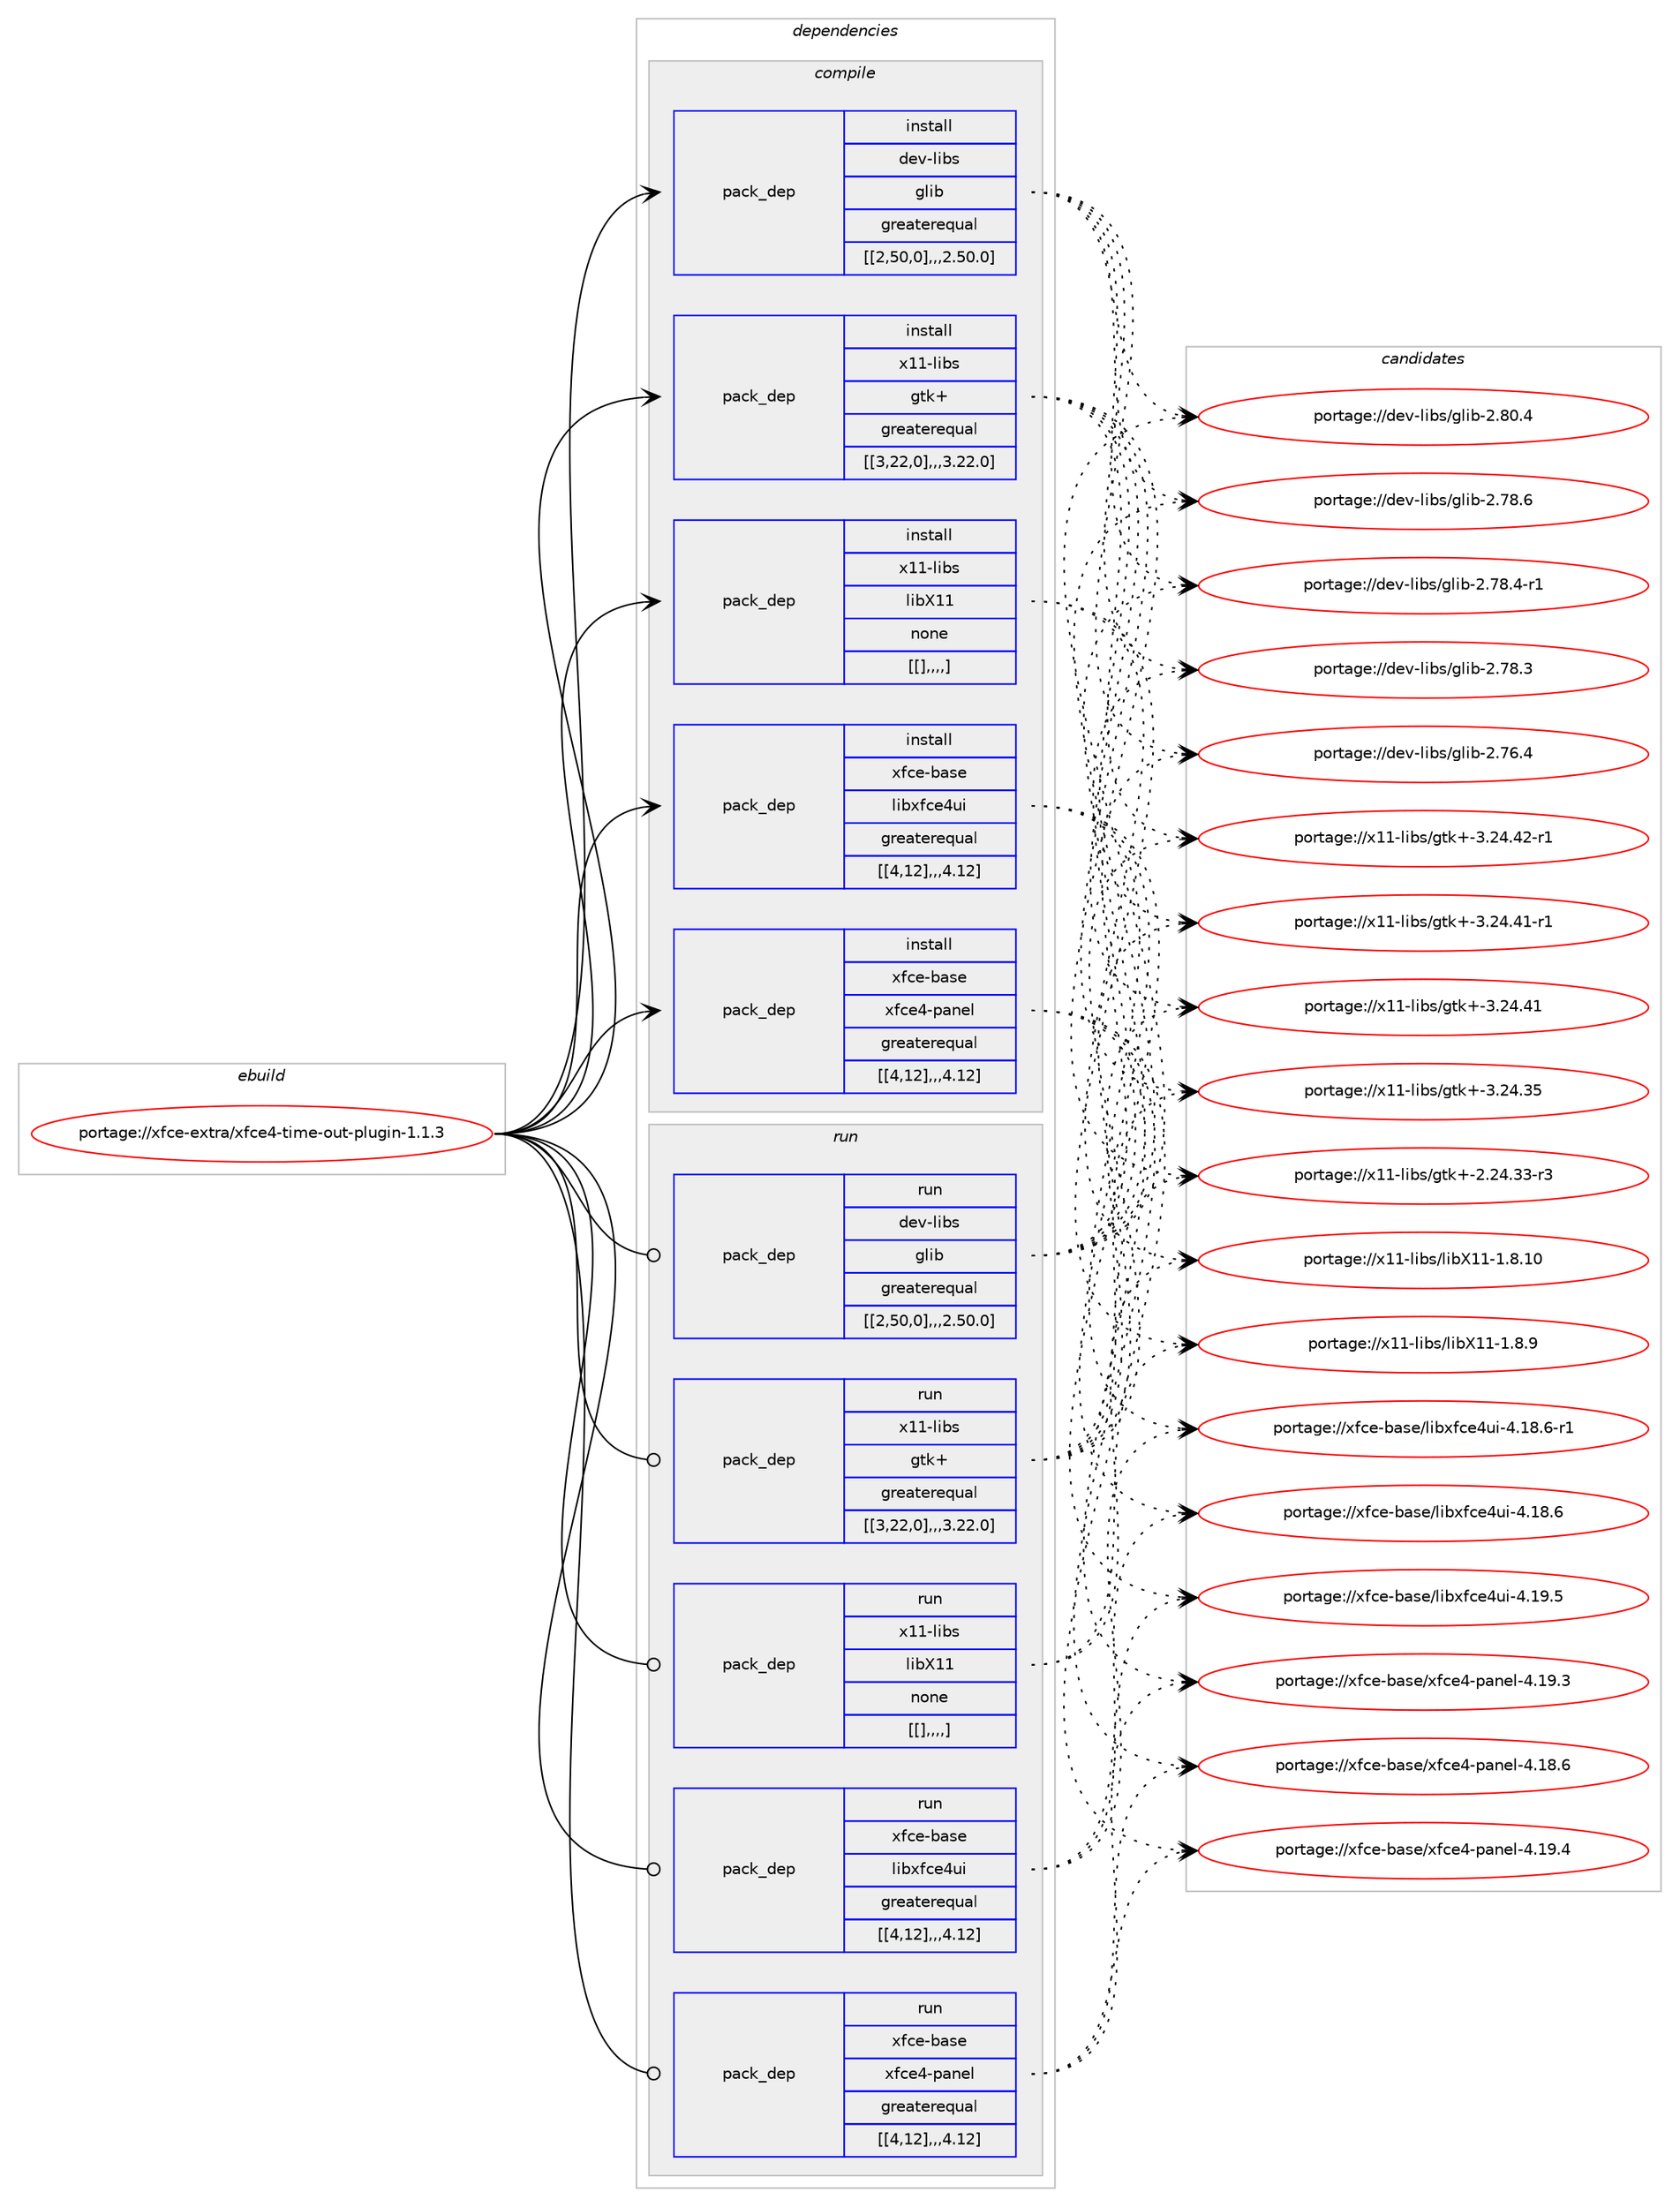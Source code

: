 digraph prolog {

# *************
# Graph options
# *************

newrank=true;
concentrate=true;
compound=true;
graph [rankdir=LR,fontname=Helvetica,fontsize=10,ranksep=1.5];#, ranksep=2.5, nodesep=0.2];
edge  [arrowhead=vee];
node  [fontname=Helvetica,fontsize=10];

# **********
# The ebuild
# **********

subgraph cluster_leftcol {
color=gray;
label=<<i>ebuild</i>>;
id [label="portage://xfce-extra/xfce4-time-out-plugin-1.1.3", color=red, width=4, href="../xfce-extra/xfce4-time-out-plugin-1.1.3.svg"];
}

# ****************
# The dependencies
# ****************

subgraph cluster_midcol {
color=gray;
label=<<i>dependencies</i>>;
subgraph cluster_compile {
fillcolor="#eeeeee";
style=filled;
label=<<i>compile</i>>;
subgraph pack23548 {
dependency36027 [label=<<TABLE BORDER="0" CELLBORDER="1" CELLSPACING="0" CELLPADDING="4" WIDTH="220"><TR><TD ROWSPAN="6" CELLPADDING="30">pack_dep</TD></TR><TR><TD WIDTH="110">install</TD></TR><TR><TD>dev-libs</TD></TR><TR><TD>glib</TD></TR><TR><TD>greaterequal</TD></TR><TR><TD>[[2,50,0],,,2.50.0]</TD></TR></TABLE>>, shape=none, color=blue];
}
id:e -> dependency36027:w [weight=20,style="solid",arrowhead="vee"];
subgraph pack23549 {
dependency36028 [label=<<TABLE BORDER="0" CELLBORDER="1" CELLSPACING="0" CELLPADDING="4" WIDTH="220"><TR><TD ROWSPAN="6" CELLPADDING="30">pack_dep</TD></TR><TR><TD WIDTH="110">install</TD></TR><TR><TD>x11-libs</TD></TR><TR><TD>gtk+</TD></TR><TR><TD>greaterequal</TD></TR><TR><TD>[[3,22,0],,,3.22.0]</TD></TR></TABLE>>, shape=none, color=blue];
}
id:e -> dependency36028:w [weight=20,style="solid",arrowhead="vee"];
subgraph pack23550 {
dependency36029 [label=<<TABLE BORDER="0" CELLBORDER="1" CELLSPACING="0" CELLPADDING="4" WIDTH="220"><TR><TD ROWSPAN="6" CELLPADDING="30">pack_dep</TD></TR><TR><TD WIDTH="110">install</TD></TR><TR><TD>x11-libs</TD></TR><TR><TD>libX11</TD></TR><TR><TD>none</TD></TR><TR><TD>[[],,,,]</TD></TR></TABLE>>, shape=none, color=blue];
}
id:e -> dependency36029:w [weight=20,style="solid",arrowhead="vee"];
subgraph pack23551 {
dependency36030 [label=<<TABLE BORDER="0" CELLBORDER="1" CELLSPACING="0" CELLPADDING="4" WIDTH="220"><TR><TD ROWSPAN="6" CELLPADDING="30">pack_dep</TD></TR><TR><TD WIDTH="110">install</TD></TR><TR><TD>xfce-base</TD></TR><TR><TD>libxfce4ui</TD></TR><TR><TD>greaterequal</TD></TR><TR><TD>[[4,12],,,4.12]</TD></TR></TABLE>>, shape=none, color=blue];
}
id:e -> dependency36030:w [weight=20,style="solid",arrowhead="vee"];
subgraph pack23552 {
dependency36031 [label=<<TABLE BORDER="0" CELLBORDER="1" CELLSPACING="0" CELLPADDING="4" WIDTH="220"><TR><TD ROWSPAN="6" CELLPADDING="30">pack_dep</TD></TR><TR><TD WIDTH="110">install</TD></TR><TR><TD>xfce-base</TD></TR><TR><TD>xfce4-panel</TD></TR><TR><TD>greaterequal</TD></TR><TR><TD>[[4,12],,,4.12]</TD></TR></TABLE>>, shape=none, color=blue];
}
id:e -> dependency36031:w [weight=20,style="solid",arrowhead="vee"];
}
subgraph cluster_compileandrun {
fillcolor="#eeeeee";
style=filled;
label=<<i>compile and run</i>>;
}
subgraph cluster_run {
fillcolor="#eeeeee";
style=filled;
label=<<i>run</i>>;
subgraph pack23553 {
dependency36032 [label=<<TABLE BORDER="0" CELLBORDER="1" CELLSPACING="0" CELLPADDING="4" WIDTH="220"><TR><TD ROWSPAN="6" CELLPADDING="30">pack_dep</TD></TR><TR><TD WIDTH="110">run</TD></TR><TR><TD>dev-libs</TD></TR><TR><TD>glib</TD></TR><TR><TD>greaterequal</TD></TR><TR><TD>[[2,50,0],,,2.50.0]</TD></TR></TABLE>>, shape=none, color=blue];
}
id:e -> dependency36032:w [weight=20,style="solid",arrowhead="odot"];
subgraph pack23554 {
dependency36033 [label=<<TABLE BORDER="0" CELLBORDER="1" CELLSPACING="0" CELLPADDING="4" WIDTH="220"><TR><TD ROWSPAN="6" CELLPADDING="30">pack_dep</TD></TR><TR><TD WIDTH="110">run</TD></TR><TR><TD>x11-libs</TD></TR><TR><TD>gtk+</TD></TR><TR><TD>greaterequal</TD></TR><TR><TD>[[3,22,0],,,3.22.0]</TD></TR></TABLE>>, shape=none, color=blue];
}
id:e -> dependency36033:w [weight=20,style="solid",arrowhead="odot"];
subgraph pack23555 {
dependency36034 [label=<<TABLE BORDER="0" CELLBORDER="1" CELLSPACING="0" CELLPADDING="4" WIDTH="220"><TR><TD ROWSPAN="6" CELLPADDING="30">pack_dep</TD></TR><TR><TD WIDTH="110">run</TD></TR><TR><TD>x11-libs</TD></TR><TR><TD>libX11</TD></TR><TR><TD>none</TD></TR><TR><TD>[[],,,,]</TD></TR></TABLE>>, shape=none, color=blue];
}
id:e -> dependency36034:w [weight=20,style="solid",arrowhead="odot"];
subgraph pack23556 {
dependency36035 [label=<<TABLE BORDER="0" CELLBORDER="1" CELLSPACING="0" CELLPADDING="4" WIDTH="220"><TR><TD ROWSPAN="6" CELLPADDING="30">pack_dep</TD></TR><TR><TD WIDTH="110">run</TD></TR><TR><TD>xfce-base</TD></TR><TR><TD>libxfce4ui</TD></TR><TR><TD>greaterequal</TD></TR><TR><TD>[[4,12],,,4.12]</TD></TR></TABLE>>, shape=none, color=blue];
}
id:e -> dependency36035:w [weight=20,style="solid",arrowhead="odot"];
subgraph pack23557 {
dependency36036 [label=<<TABLE BORDER="0" CELLBORDER="1" CELLSPACING="0" CELLPADDING="4" WIDTH="220"><TR><TD ROWSPAN="6" CELLPADDING="30">pack_dep</TD></TR><TR><TD WIDTH="110">run</TD></TR><TR><TD>xfce-base</TD></TR><TR><TD>xfce4-panel</TD></TR><TR><TD>greaterequal</TD></TR><TR><TD>[[4,12],,,4.12]</TD></TR></TABLE>>, shape=none, color=blue];
}
id:e -> dependency36036:w [weight=20,style="solid",arrowhead="odot"];
}
}

# **************
# The candidates
# **************

subgraph cluster_choices {
rank=same;
color=gray;
label=<<i>candidates</i>>;

subgraph choice23548 {
color=black;
nodesep=1;
choice1001011184510810598115471031081059845504656484652 [label="portage://dev-libs/glib-2.80.4", color=red, width=4,href="../dev-libs/glib-2.80.4.svg"];
choice1001011184510810598115471031081059845504655564654 [label="portage://dev-libs/glib-2.78.6", color=red, width=4,href="../dev-libs/glib-2.78.6.svg"];
choice10010111845108105981154710310810598455046555646524511449 [label="portage://dev-libs/glib-2.78.4-r1", color=red, width=4,href="../dev-libs/glib-2.78.4-r1.svg"];
choice1001011184510810598115471031081059845504655564651 [label="portage://dev-libs/glib-2.78.3", color=red, width=4,href="../dev-libs/glib-2.78.3.svg"];
choice1001011184510810598115471031081059845504655544652 [label="portage://dev-libs/glib-2.76.4", color=red, width=4,href="../dev-libs/glib-2.76.4.svg"];
dependency36027:e -> choice1001011184510810598115471031081059845504656484652:w [style=dotted,weight="100"];
dependency36027:e -> choice1001011184510810598115471031081059845504655564654:w [style=dotted,weight="100"];
dependency36027:e -> choice10010111845108105981154710310810598455046555646524511449:w [style=dotted,weight="100"];
dependency36027:e -> choice1001011184510810598115471031081059845504655564651:w [style=dotted,weight="100"];
dependency36027:e -> choice1001011184510810598115471031081059845504655544652:w [style=dotted,weight="100"];
}
subgraph choice23549 {
color=black;
nodesep=1;
choice12049494510810598115471031161074345514650524652504511449 [label="portage://x11-libs/gtk+-3.24.42-r1", color=red, width=4,href="../x11-libs/gtk+-3.24.42-r1.svg"];
choice12049494510810598115471031161074345514650524652494511449 [label="portage://x11-libs/gtk+-3.24.41-r1", color=red, width=4,href="../x11-libs/gtk+-3.24.41-r1.svg"];
choice1204949451081059811547103116107434551465052465249 [label="portage://x11-libs/gtk+-3.24.41", color=red, width=4,href="../x11-libs/gtk+-3.24.41.svg"];
choice1204949451081059811547103116107434551465052465153 [label="portage://x11-libs/gtk+-3.24.35", color=red, width=4,href="../x11-libs/gtk+-3.24.35.svg"];
choice12049494510810598115471031161074345504650524651514511451 [label="portage://x11-libs/gtk+-2.24.33-r3", color=red, width=4,href="../x11-libs/gtk+-2.24.33-r3.svg"];
dependency36028:e -> choice12049494510810598115471031161074345514650524652504511449:w [style=dotted,weight="100"];
dependency36028:e -> choice12049494510810598115471031161074345514650524652494511449:w [style=dotted,weight="100"];
dependency36028:e -> choice1204949451081059811547103116107434551465052465249:w [style=dotted,weight="100"];
dependency36028:e -> choice1204949451081059811547103116107434551465052465153:w [style=dotted,weight="100"];
dependency36028:e -> choice12049494510810598115471031161074345504650524651514511451:w [style=dotted,weight="100"];
}
subgraph choice23550 {
color=black;
nodesep=1;
choice12049494510810598115471081059888494945494656464948 [label="portage://x11-libs/libX11-1.8.10", color=red, width=4,href="../x11-libs/libX11-1.8.10.svg"];
choice120494945108105981154710810598884949454946564657 [label="portage://x11-libs/libX11-1.8.9", color=red, width=4,href="../x11-libs/libX11-1.8.9.svg"];
dependency36029:e -> choice12049494510810598115471081059888494945494656464948:w [style=dotted,weight="100"];
dependency36029:e -> choice120494945108105981154710810598884949454946564657:w [style=dotted,weight="100"];
}
subgraph choice23551 {
color=black;
nodesep=1;
choice120102991014598971151014710810598120102991015211710545524649574653 [label="portage://xfce-base/libxfce4ui-4.19.5", color=red, width=4,href="../xfce-base/libxfce4ui-4.19.5.svg"];
choice1201029910145989711510147108105981201029910152117105455246495646544511449 [label="portage://xfce-base/libxfce4ui-4.18.6-r1", color=red, width=4,href="../xfce-base/libxfce4ui-4.18.6-r1.svg"];
choice120102991014598971151014710810598120102991015211710545524649564654 [label="portage://xfce-base/libxfce4ui-4.18.6", color=red, width=4,href="../xfce-base/libxfce4ui-4.18.6.svg"];
dependency36030:e -> choice120102991014598971151014710810598120102991015211710545524649574653:w [style=dotted,weight="100"];
dependency36030:e -> choice1201029910145989711510147108105981201029910152117105455246495646544511449:w [style=dotted,weight="100"];
dependency36030:e -> choice120102991014598971151014710810598120102991015211710545524649564654:w [style=dotted,weight="100"];
}
subgraph choice23552 {
color=black;
nodesep=1;
choice12010299101459897115101471201029910152451129711010110845524649574652 [label="portage://xfce-base/xfce4-panel-4.19.4", color=red, width=4,href="../xfce-base/xfce4-panel-4.19.4.svg"];
choice12010299101459897115101471201029910152451129711010110845524649574651 [label="portage://xfce-base/xfce4-panel-4.19.3", color=red, width=4,href="../xfce-base/xfce4-panel-4.19.3.svg"];
choice12010299101459897115101471201029910152451129711010110845524649564654 [label="portage://xfce-base/xfce4-panel-4.18.6", color=red, width=4,href="../xfce-base/xfce4-panel-4.18.6.svg"];
dependency36031:e -> choice12010299101459897115101471201029910152451129711010110845524649574652:w [style=dotted,weight="100"];
dependency36031:e -> choice12010299101459897115101471201029910152451129711010110845524649574651:w [style=dotted,weight="100"];
dependency36031:e -> choice12010299101459897115101471201029910152451129711010110845524649564654:w [style=dotted,weight="100"];
}
subgraph choice23553 {
color=black;
nodesep=1;
choice1001011184510810598115471031081059845504656484652 [label="portage://dev-libs/glib-2.80.4", color=red, width=4,href="../dev-libs/glib-2.80.4.svg"];
choice1001011184510810598115471031081059845504655564654 [label="portage://dev-libs/glib-2.78.6", color=red, width=4,href="../dev-libs/glib-2.78.6.svg"];
choice10010111845108105981154710310810598455046555646524511449 [label="portage://dev-libs/glib-2.78.4-r1", color=red, width=4,href="../dev-libs/glib-2.78.4-r1.svg"];
choice1001011184510810598115471031081059845504655564651 [label="portage://dev-libs/glib-2.78.3", color=red, width=4,href="../dev-libs/glib-2.78.3.svg"];
choice1001011184510810598115471031081059845504655544652 [label="portage://dev-libs/glib-2.76.4", color=red, width=4,href="../dev-libs/glib-2.76.4.svg"];
dependency36032:e -> choice1001011184510810598115471031081059845504656484652:w [style=dotted,weight="100"];
dependency36032:e -> choice1001011184510810598115471031081059845504655564654:w [style=dotted,weight="100"];
dependency36032:e -> choice10010111845108105981154710310810598455046555646524511449:w [style=dotted,weight="100"];
dependency36032:e -> choice1001011184510810598115471031081059845504655564651:w [style=dotted,weight="100"];
dependency36032:e -> choice1001011184510810598115471031081059845504655544652:w [style=dotted,weight="100"];
}
subgraph choice23554 {
color=black;
nodesep=1;
choice12049494510810598115471031161074345514650524652504511449 [label="portage://x11-libs/gtk+-3.24.42-r1", color=red, width=4,href="../x11-libs/gtk+-3.24.42-r1.svg"];
choice12049494510810598115471031161074345514650524652494511449 [label="portage://x11-libs/gtk+-3.24.41-r1", color=red, width=4,href="../x11-libs/gtk+-3.24.41-r1.svg"];
choice1204949451081059811547103116107434551465052465249 [label="portage://x11-libs/gtk+-3.24.41", color=red, width=4,href="../x11-libs/gtk+-3.24.41.svg"];
choice1204949451081059811547103116107434551465052465153 [label="portage://x11-libs/gtk+-3.24.35", color=red, width=4,href="../x11-libs/gtk+-3.24.35.svg"];
choice12049494510810598115471031161074345504650524651514511451 [label="portage://x11-libs/gtk+-2.24.33-r3", color=red, width=4,href="../x11-libs/gtk+-2.24.33-r3.svg"];
dependency36033:e -> choice12049494510810598115471031161074345514650524652504511449:w [style=dotted,weight="100"];
dependency36033:e -> choice12049494510810598115471031161074345514650524652494511449:w [style=dotted,weight="100"];
dependency36033:e -> choice1204949451081059811547103116107434551465052465249:w [style=dotted,weight="100"];
dependency36033:e -> choice1204949451081059811547103116107434551465052465153:w [style=dotted,weight="100"];
dependency36033:e -> choice12049494510810598115471031161074345504650524651514511451:w [style=dotted,weight="100"];
}
subgraph choice23555 {
color=black;
nodesep=1;
choice12049494510810598115471081059888494945494656464948 [label="portage://x11-libs/libX11-1.8.10", color=red, width=4,href="../x11-libs/libX11-1.8.10.svg"];
choice120494945108105981154710810598884949454946564657 [label="portage://x11-libs/libX11-1.8.9", color=red, width=4,href="../x11-libs/libX11-1.8.9.svg"];
dependency36034:e -> choice12049494510810598115471081059888494945494656464948:w [style=dotted,weight="100"];
dependency36034:e -> choice120494945108105981154710810598884949454946564657:w [style=dotted,weight="100"];
}
subgraph choice23556 {
color=black;
nodesep=1;
choice120102991014598971151014710810598120102991015211710545524649574653 [label="portage://xfce-base/libxfce4ui-4.19.5", color=red, width=4,href="../xfce-base/libxfce4ui-4.19.5.svg"];
choice1201029910145989711510147108105981201029910152117105455246495646544511449 [label="portage://xfce-base/libxfce4ui-4.18.6-r1", color=red, width=4,href="../xfce-base/libxfce4ui-4.18.6-r1.svg"];
choice120102991014598971151014710810598120102991015211710545524649564654 [label="portage://xfce-base/libxfce4ui-4.18.6", color=red, width=4,href="../xfce-base/libxfce4ui-4.18.6.svg"];
dependency36035:e -> choice120102991014598971151014710810598120102991015211710545524649574653:w [style=dotted,weight="100"];
dependency36035:e -> choice1201029910145989711510147108105981201029910152117105455246495646544511449:w [style=dotted,weight="100"];
dependency36035:e -> choice120102991014598971151014710810598120102991015211710545524649564654:w [style=dotted,weight="100"];
}
subgraph choice23557 {
color=black;
nodesep=1;
choice12010299101459897115101471201029910152451129711010110845524649574652 [label="portage://xfce-base/xfce4-panel-4.19.4", color=red, width=4,href="../xfce-base/xfce4-panel-4.19.4.svg"];
choice12010299101459897115101471201029910152451129711010110845524649574651 [label="portage://xfce-base/xfce4-panel-4.19.3", color=red, width=4,href="../xfce-base/xfce4-panel-4.19.3.svg"];
choice12010299101459897115101471201029910152451129711010110845524649564654 [label="portage://xfce-base/xfce4-panel-4.18.6", color=red, width=4,href="../xfce-base/xfce4-panel-4.18.6.svg"];
dependency36036:e -> choice12010299101459897115101471201029910152451129711010110845524649574652:w [style=dotted,weight="100"];
dependency36036:e -> choice12010299101459897115101471201029910152451129711010110845524649574651:w [style=dotted,weight="100"];
dependency36036:e -> choice12010299101459897115101471201029910152451129711010110845524649564654:w [style=dotted,weight="100"];
}
}

}
